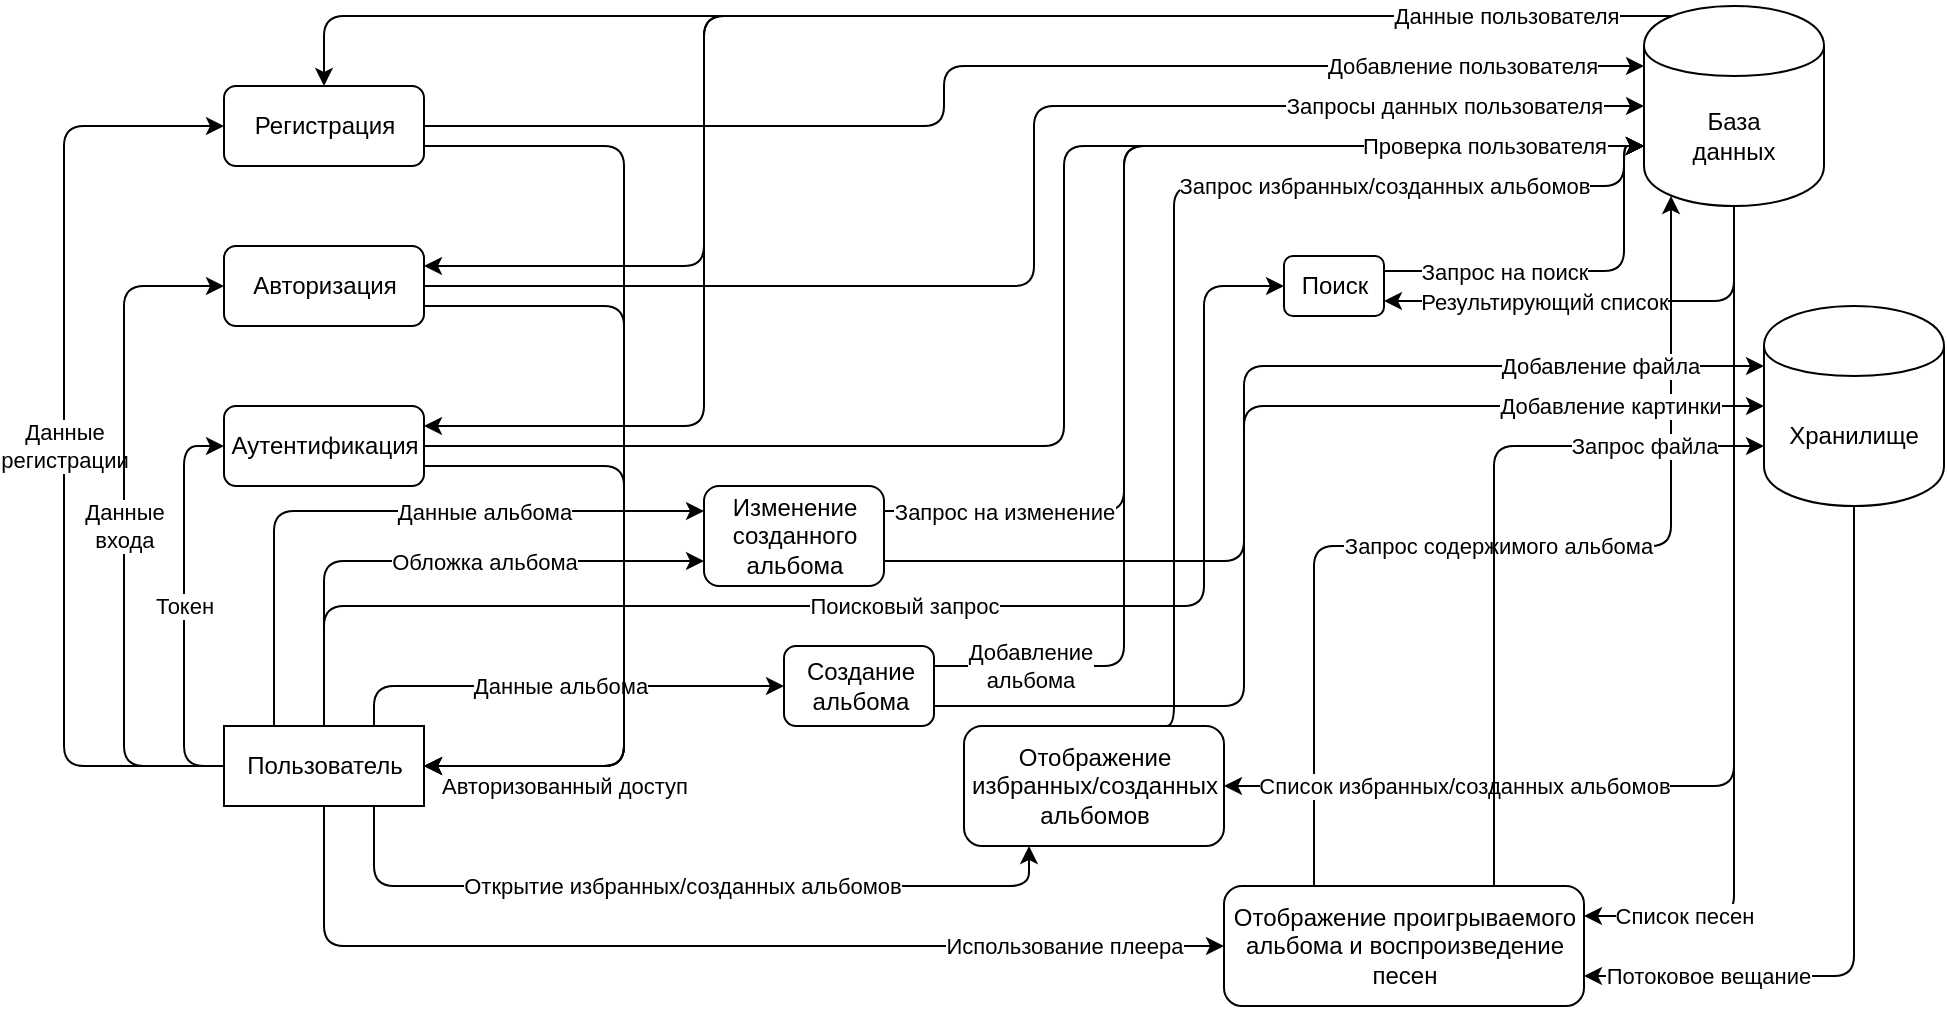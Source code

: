 <mxfile>
    <diagram id="WQbbCMcJoDs9Co81s75p" name="Page-1">
        <mxGraphModel dx="2029" dy="1469" grid="1" gridSize="10" guides="1" tooltips="1" connect="1" arrows="1" fold="1" page="1" pageScale="1" pageWidth="850" pageHeight="1100" math="0" shadow="0">
            <root>
                <mxCell id="0"/>
                <mxCell id="1" parent="0"/>
                <mxCell id="64" style="edgeStyle=orthogonalEdgeStyle;html=1;exitX=0.15;exitY=0.05;exitDx=0;exitDy=0;exitPerimeter=0;entryX=1;entryY=0.25;entryDx=0;entryDy=0;" edge="1" parent="1" source="33" target="30">
                    <mxGeometry relative="1" as="geometry">
                        <Array as="points">
                            <mxPoint x="280" y="-155"/>
                            <mxPoint x="280" y="50"/>
                        </Array>
                    </mxGeometry>
                </mxCell>
                <mxCell id="63" style="edgeStyle=orthogonalEdgeStyle;html=1;exitX=0.15;exitY=0.05;exitDx=0;exitDy=0;exitPerimeter=0;entryX=1;entryY=0.25;entryDx=0;entryDy=0;" edge="1" parent="1" source="33" target="27">
                    <mxGeometry relative="1" as="geometry">
                        <Array as="points">
                            <mxPoint x="280" y="-155"/>
                            <mxPoint x="280" y="-30"/>
                        </Array>
                    </mxGeometry>
                </mxCell>
                <mxCell id="84" value="Запрос на изменение" style="edgeStyle=orthogonalEdgeStyle;html=1;exitX=1;exitY=0.25;exitDx=0;exitDy=0;entryX=0;entryY=0.7;entryDx=0;entryDy=0;" edge="1" parent="1" source="78" target="33">
                    <mxGeometry x="-0.787" relative="1" as="geometry">
                        <Array as="points">
                            <mxPoint x="490" y="93"/>
                            <mxPoint x="490" y="-90"/>
                        </Array>
                        <mxPoint as="offset"/>
                    </mxGeometry>
                </mxCell>
                <mxCell id="52" value="Запрос содержимого альбома" style="edgeStyle=orthogonalEdgeStyle;html=1;exitX=0.25;exitY=0;exitDx=0;exitDy=0;entryX=0.15;entryY=0.95;entryDx=0;entryDy=0;entryPerimeter=0;" edge="1" parent="1" source="49" target="33">
                    <mxGeometry relative="1" as="geometry"/>
                </mxCell>
                <mxCell id="54" value="Список песен" style="edgeStyle=orthogonalEdgeStyle;html=1;exitX=0.5;exitY=1;exitDx=0;exitDy=0;entryX=1;entryY=0.25;entryDx=0;entryDy=0;" edge="1" parent="1" source="33" target="49">
                    <mxGeometry x="0.767" relative="1" as="geometry">
                        <mxPoint as="offset"/>
                    </mxGeometry>
                </mxCell>
                <mxCell id="71" value="Список избранных/созданных альбомов" style="edgeStyle=orthogonalEdgeStyle;html=1;exitX=0.5;exitY=1;exitDx=0;exitDy=0;entryX=1;entryY=0.5;entryDx=0;entryDy=0;" edge="1" parent="1" source="33" target="67">
                    <mxGeometry x="0.56" relative="1" as="geometry">
                        <mxPoint as="offset"/>
                    </mxGeometry>
                </mxCell>
                <mxCell id="56" value="Запрос файла" style="edgeStyle=orthogonalEdgeStyle;html=1;exitX=0.75;exitY=0;exitDx=0;exitDy=0;entryX=0;entryY=0.7;entryDx=0;entryDy=0;" edge="1" parent="1" source="49" target="48">
                    <mxGeometry x="0.661" relative="1" as="geometry">
                        <mxPoint as="offset"/>
                    </mxGeometry>
                </mxCell>
                <mxCell id="75" value="Добавление&lt;br&gt;альбома" style="edgeStyle=orthogonalEdgeStyle;html=1;exitX=1;exitY=0.25;exitDx=0;exitDy=0;entryX=0;entryY=0.7;entryDx=0;entryDy=0;" edge="1" parent="1" source="73" target="33">
                    <mxGeometry x="-0.846" relative="1" as="geometry">
                        <Array as="points">
                            <mxPoint x="490" y="170"/>
                            <mxPoint x="490" y="-90"/>
                        </Array>
                        <mxPoint as="offset"/>
                    </mxGeometry>
                </mxCell>
                <mxCell id="25" value="Данные&lt;br&gt;регистрации" style="edgeStyle=orthogonalEdgeStyle;html=1;exitX=0;exitY=0.5;exitDx=0;exitDy=0;entryX=0;entryY=0.5;entryDx=0;entryDy=0;" edge="1" parent="1" source="15" target="19">
                    <mxGeometry relative="1" as="geometry">
                        <Array as="points">
                            <mxPoint x="-40" y="220"/>
                            <mxPoint x="-40" y="-100"/>
                        </Array>
                    </mxGeometry>
                </mxCell>
                <mxCell id="28" value="Данные&lt;br&gt;входа" style="edgeStyle=orthogonalEdgeStyle;html=1;exitX=0;exitY=0.5;exitDx=0;exitDy=0;entryX=0;entryY=0.5;entryDx=0;entryDy=0;" edge="1" parent="1" source="15" target="27">
                    <mxGeometry relative="1" as="geometry">
                        <Array as="points">
                            <mxPoint x="-10" y="220"/>
                            <mxPoint x="-10" y="-20"/>
                        </Array>
                    </mxGeometry>
                </mxCell>
                <mxCell id="31" value="Токен" style="edgeStyle=orthogonalEdgeStyle;html=1;exitX=0;exitY=0.5;exitDx=0;exitDy=0;entryX=0;entryY=0.5;entryDx=0;entryDy=0;" edge="1" parent="1" source="15" target="30">
                    <mxGeometry relative="1" as="geometry">
                        <Array as="points">
                            <mxPoint x="20" y="220"/>
                            <mxPoint x="20" y="60"/>
                        </Array>
                    </mxGeometry>
                </mxCell>
                <mxCell id="50" value="Использование плеера" style="edgeStyle=orthogonalEdgeStyle;html=1;exitX=0.5;exitY=1;exitDx=0;exitDy=0;entryX=0;entryY=0.5;entryDx=0;entryDy=0;" edge="1" parent="1" source="15" target="49">
                    <mxGeometry x="0.692" relative="1" as="geometry">
                        <mxPoint as="offset"/>
                    </mxGeometry>
                </mxCell>
                <mxCell id="74" value="Данные альбома" style="edgeStyle=orthogonalEdgeStyle;html=1;exitX=0.75;exitY=0;exitDx=0;exitDy=0;entryX=0;entryY=0.5;entryDx=0;entryDy=0;" edge="1" parent="1" source="15" target="73">
                    <mxGeometry relative="1" as="geometry"/>
                </mxCell>
                <mxCell id="79" value="Открытие избранных/созданных альбомов" style="edgeStyle=orthogonalEdgeStyle;html=1;exitX=0.75;exitY=1;exitDx=0;exitDy=0;entryX=0.25;entryY=1;entryDx=0;entryDy=0;" edge="1" parent="1" source="15" target="67">
                    <mxGeometry relative="1" as="geometry">
                        <Array as="points">
                            <mxPoint x="115" y="280"/>
                            <mxPoint x="443" y="280"/>
                        </Array>
                    </mxGeometry>
                </mxCell>
                <mxCell id="81" value="Обложка альбома" style="edgeStyle=orthogonalEdgeStyle;html=1;exitX=0.5;exitY=0;exitDx=0;exitDy=0;entryX=0;entryY=0.75;entryDx=0;entryDy=0;" edge="1" parent="1" source="15" target="78">
                    <mxGeometry x="0.193" relative="1" as="geometry">
                        <mxPoint as="offset"/>
                    </mxGeometry>
                </mxCell>
                <mxCell id="82" value="Данные альбома" style="edgeStyle=orthogonalEdgeStyle;html=1;exitX=0.25;exitY=0;exitDx=0;exitDy=0;entryX=0;entryY=0.25;entryDx=0;entryDy=0;" edge="1" parent="1" source="15" target="78">
                    <mxGeometry x="0.318" relative="1" as="geometry">
                        <mxPoint as="offset"/>
                    </mxGeometry>
                </mxCell>
                <mxCell id="87" value="Поисковый запрос" style="edgeStyle=orthogonalEdgeStyle;html=1;exitX=0.5;exitY=0;exitDx=0;exitDy=0;entryX=0;entryY=0.5;entryDx=0;entryDy=0;" edge="1" parent="1" source="15" target="86">
                    <mxGeometry relative="1" as="geometry">
                        <Array as="points">
                            <mxPoint x="90" y="140"/>
                            <mxPoint x="530" y="140"/>
                            <mxPoint x="530" y="-20"/>
                        </Array>
                    </mxGeometry>
                </mxCell>
                <mxCell id="15" value="Пользователь" style="html=1;dashed=0;whitespace=wrap;" vertex="1" parent="1">
                    <mxGeometry x="40" y="200" width="100" height="40" as="geometry"/>
                </mxCell>
                <mxCell id="34" value="Добавление пользователя" style="edgeStyle=orthogonalEdgeStyle;html=1;exitX=1;exitY=0.5;exitDx=0;exitDy=0;entryX=0;entryY=0.3;entryDx=0;entryDy=0;" edge="1" parent="1" source="19" target="33">
                    <mxGeometry x="0.719" relative="1" as="geometry">
                        <Array as="points">
                            <mxPoint x="400" y="-100"/>
                            <mxPoint x="400" y="-130"/>
                        </Array>
                        <mxPoint x="-1" as="offset"/>
                    </mxGeometry>
                </mxCell>
                <mxCell id="43" value="Авторизованный доступ" style="edgeStyle=orthogonalEdgeStyle;html=1;exitX=1;exitY=0.75;exitDx=0;exitDy=0;entryX=1;entryY=0.5;entryDx=0;entryDy=0;" edge="1" parent="1" source="19" target="15">
                    <mxGeometry x="0.726" y="10" relative="1" as="geometry">
                        <Array as="points">
                            <mxPoint x="240" y="-90"/>
                            <mxPoint x="240" y="220"/>
                        </Array>
                        <mxPoint as="offset"/>
                    </mxGeometry>
                </mxCell>
                <mxCell id="19" value="Регистрация" style="html=1;dashed=0;whitespace=wrap;rounded=1;" vertex="1" parent="1">
                    <mxGeometry x="40" y="-120" width="100" height="40" as="geometry"/>
                </mxCell>
                <mxCell id="36" value="Запросы данных пользователя" style="edgeStyle=orthogonalEdgeStyle;html=1;exitX=1;exitY=0.5;exitDx=0;exitDy=0;entryX=0;entryY=0.5;entryDx=0;entryDy=0;" edge="1" parent="1" source="27" target="33">
                    <mxGeometry x="0.714" relative="1" as="geometry">
                        <mxPoint as="offset"/>
                    </mxGeometry>
                </mxCell>
                <mxCell id="45" style="edgeStyle=orthogonalEdgeStyle;html=1;exitX=1;exitY=0.75;exitDx=0;exitDy=0;entryX=1;entryY=0.5;entryDx=0;entryDy=0;" edge="1" parent="1" source="27" target="15">
                    <mxGeometry relative="1" as="geometry">
                        <Array as="points">
                            <mxPoint x="240" y="-10"/>
                            <mxPoint x="240" y="220"/>
                        </Array>
                    </mxGeometry>
                </mxCell>
                <mxCell id="27" value="Авторизация" style="html=1;dashed=0;whitespace=wrap;rounded=1;" vertex="1" parent="1">
                    <mxGeometry x="40" y="-40" width="100" height="40" as="geometry"/>
                </mxCell>
                <mxCell id="46" style="edgeStyle=orthogonalEdgeStyle;html=1;exitX=1;exitY=0.75;exitDx=0;exitDy=0;entryX=1;entryY=0.5;entryDx=0;entryDy=0;" edge="1" parent="1" source="30" target="15">
                    <mxGeometry relative="1" as="geometry">
                        <Array as="points">
                            <mxPoint x="240" y="70"/>
                            <mxPoint x="240" y="220"/>
                        </Array>
                    </mxGeometry>
                </mxCell>
                <mxCell id="60" value="Проверка пользователя" style="edgeStyle=orthogonalEdgeStyle;html=1;exitX=1;exitY=0.5;exitDx=0;exitDy=0;entryX=0;entryY=0.7;entryDx=0;entryDy=0;" edge="1" parent="1" source="30" target="33">
                    <mxGeometry x="0.789" relative="1" as="geometry">
                        <Array as="points">
                            <mxPoint x="460" y="60"/>
                            <mxPoint x="460" y="-90"/>
                        </Array>
                        <mxPoint as="offset"/>
                    </mxGeometry>
                </mxCell>
                <mxCell id="30" value="Аутентификация" style="html=1;dashed=0;whitespace=wrap;rounded=1;" vertex="1" parent="1">
                    <mxGeometry x="40" y="40" width="100" height="40" as="geometry"/>
                </mxCell>
                <mxCell id="61" value="Данные пользователя" style="edgeStyle=orthogonalEdgeStyle;html=1;exitX=0.15;exitY=0.05;exitDx=0;exitDy=0;exitPerimeter=0;entryX=0.5;entryY=0;entryDx=0;entryDy=0;" edge="1" parent="1" source="33" target="19">
                    <mxGeometry x="-0.764" relative="1" as="geometry">
                        <mxPoint x="1" as="offset"/>
                    </mxGeometry>
                </mxCell>
                <mxCell id="89" value="Результирующий список" style="edgeStyle=orthogonalEdgeStyle;html=1;exitX=0.5;exitY=1;exitDx=0;exitDy=0;entryX=1;entryY=0.75;entryDx=0;entryDy=0;" edge="1" parent="1" source="33" target="86">
                    <mxGeometry x="0.281" relative="1" as="geometry">
                        <mxPoint as="offset"/>
                    </mxGeometry>
                </mxCell>
                <mxCell id="33" value="База&lt;br&gt;данных" style="shape=cylinder;whiteSpace=wrap;html=1;boundedLbl=1;backgroundOutline=1;rounded=1;" vertex="1" parent="1">
                    <mxGeometry x="750" y="-160" width="90" height="100" as="geometry"/>
                </mxCell>
                <mxCell id="58" value="Потоковое вещание" style="edgeStyle=orthogonalEdgeStyle;html=1;exitX=0.5;exitY=1;exitDx=0;exitDy=0;entryX=1;entryY=0.75;entryDx=0;entryDy=0;" edge="1" parent="1" source="48" target="49">
                    <mxGeometry x="0.667" relative="1" as="geometry">
                        <mxPoint as="offset"/>
                    </mxGeometry>
                </mxCell>
                <mxCell id="48" value="Хранилище" style="shape=cylinder;whiteSpace=wrap;html=1;boundedLbl=1;backgroundOutline=1;rounded=1;" vertex="1" parent="1">
                    <mxGeometry x="810" y="-10" width="90" height="100" as="geometry"/>
                </mxCell>
                <mxCell id="49" value="Отображение проигрываемого&lt;br&gt;альбома и воспроизведение&lt;br&gt;песен" style="html=1;dashed=0;whitespace=wrap;rounded=1;" vertex="1" parent="1">
                    <mxGeometry x="540" y="280" width="180" height="60" as="geometry"/>
                </mxCell>
                <mxCell id="72" value="Запрос избранных/созданных альбомов" style="edgeStyle=orthogonalEdgeStyle;html=1;exitX=0.75;exitY=0;exitDx=0;exitDy=0;entryX=0;entryY=0.7;entryDx=0;entryDy=0;" edge="1" parent="1" source="67" target="33">
                    <mxGeometry x="0.437" relative="1" as="geometry">
                        <Array as="points">
                            <mxPoint x="515" y="-70"/>
                            <mxPoint x="740" y="-70"/>
                            <mxPoint x="740" y="-90"/>
                        </Array>
                        <mxPoint as="offset"/>
                    </mxGeometry>
                </mxCell>
                <mxCell id="67" value="Отображение&lt;br&gt;избранных/созданных&lt;br&gt;альбомов" style="html=1;dashed=0;whitespace=wrap;rounded=1;" vertex="1" parent="1">
                    <mxGeometry x="410" y="200" width="130" height="60" as="geometry"/>
                </mxCell>
                <mxCell id="77" value="Добавление картинки" style="edgeStyle=orthogonalEdgeStyle;html=1;exitX=1;exitY=0.75;exitDx=0;exitDy=0;entryX=0;entryY=0.5;entryDx=0;entryDy=0;" edge="1" parent="1" source="73" target="48">
                    <mxGeometry x="0.727" relative="1" as="geometry">
                        <Array as="points">
                            <mxPoint x="550" y="190"/>
                            <mxPoint x="550" y="40"/>
                        </Array>
                        <mxPoint as="offset"/>
                    </mxGeometry>
                </mxCell>
                <mxCell id="73" value="Создание&lt;br&gt;альбома" style="html=1;dashed=0;whitespace=wrap;rounded=1;" vertex="1" parent="1">
                    <mxGeometry x="320" y="160" width="75" height="40" as="geometry"/>
                </mxCell>
                <mxCell id="83" value="Добавление файла" style="edgeStyle=orthogonalEdgeStyle;html=1;exitX=1;exitY=0.75;exitDx=0;exitDy=0;entryX=0;entryY=0.3;entryDx=0;entryDy=0;" edge="1" parent="1" source="78" target="48">
                    <mxGeometry x="0.694" relative="1" as="geometry">
                        <Array as="points">
                            <mxPoint x="550" y="117"/>
                            <mxPoint x="550" y="20"/>
                        </Array>
                        <mxPoint as="offset"/>
                    </mxGeometry>
                </mxCell>
                <mxCell id="78" value="Изменение&lt;br&gt;созданного&lt;br&gt;альбома" style="html=1;dashed=0;whitespace=wrap;rounded=1;" vertex="1" parent="1">
                    <mxGeometry x="280" y="80" width="90" height="50" as="geometry"/>
                </mxCell>
                <mxCell id="88" value="Запрос на поиск" style="edgeStyle=orthogonalEdgeStyle;html=1;exitX=1;exitY=0.25;exitDx=0;exitDy=0;entryX=0;entryY=0.7;entryDx=0;entryDy=0;" edge="1" parent="1" source="86" target="33">
                    <mxGeometry x="-0.377" relative="1" as="geometry">
                        <Array as="points">
                            <mxPoint x="740" y="-27"/>
                            <mxPoint x="740" y="-90"/>
                        </Array>
                        <mxPoint as="offset"/>
                    </mxGeometry>
                </mxCell>
                <mxCell id="86" value="Поиск" style="html=1;dashed=0;whitespace=wrap;rounded=1;" vertex="1" parent="1">
                    <mxGeometry x="570" y="-35" width="50" height="30" as="geometry"/>
                </mxCell>
            </root>
        </mxGraphModel>
    </diagram>
</mxfile>